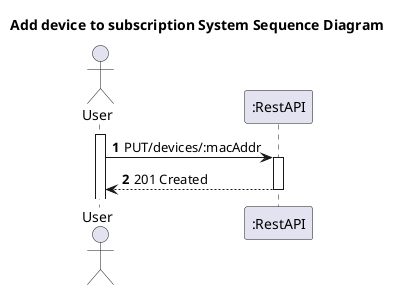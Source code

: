 @startuml
'https://plantuml.com/sequence-diagram

title Add device to subscription System Sequence Diagram

autoactivate on
autonumber

actor "User" as User
participant ":RestAPI" as System

activate User

User -> System: PUT/devices/:macAddr
System --> User: 201 Created

@enduml